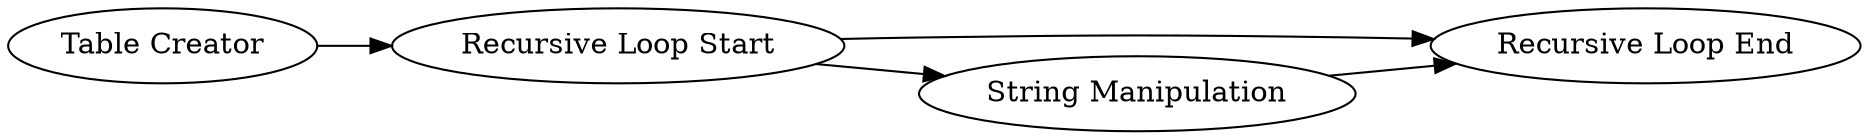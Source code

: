 digraph {
	2 -> 3
	2 -> 5
	5 -> 3
	1 -> 2
	1 [label="Table Creator"]
	3 [label="Recursive Loop End"]
	5 [label="String Manipulation"]
	2 [label="Recursive Loop Start"]
	rankdir=LR
}
